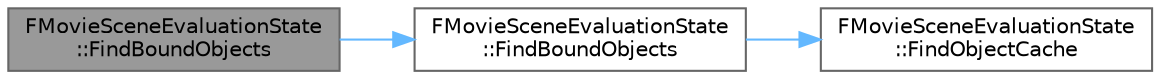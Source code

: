 digraph "FMovieSceneEvaluationState::FindBoundObjects"
{
 // INTERACTIVE_SVG=YES
 // LATEX_PDF_SIZE
  bgcolor="transparent";
  edge [fontname=Helvetica,fontsize=10,labelfontname=Helvetica,labelfontsize=10];
  node [fontname=Helvetica,fontsize=10,shape=box,height=0.2,width=0.4];
  rankdir="LR";
  Node1 [id="Node000001",label="FMovieSceneEvaluationState\l::FindBoundObjects",height=0.2,width=0.4,color="gray40", fillcolor="grey60", style="filled", fontcolor="black",tooltip="Locate objects bound to the specified sequence operand."];
  Node1 -> Node2 [id="edge1_Node000001_Node000002",color="steelblue1",style="solid",tooltip=" "];
  Node2 [id="Node000002",label="FMovieSceneEvaluationState\l::FindBoundObjects",height=0.2,width=0.4,color="grey40", fillcolor="white", style="filled",URL="$da/d40/structFMovieSceneEvaluationState.html#ab885ff333c5a015bb327949db0da38d9",tooltip="Locate objects bound to the specified object guid, in the specified sequence."];
  Node2 -> Node3 [id="edge2_Node000002_Node000003",color="steelblue1",style="solid",tooltip=" "];
  Node3 [id="Node000003",label="FMovieSceneEvaluationState\l::FindObjectCache",height=0.2,width=0.4,color="grey40", fillcolor="white", style="filled",URL="$da/d40/structFMovieSceneEvaluationState.html#aa71344a5ffddfaf848a14b3a3ca41ac5",tooltip="Find an object cache pertaining to the specified sequence."];
}
